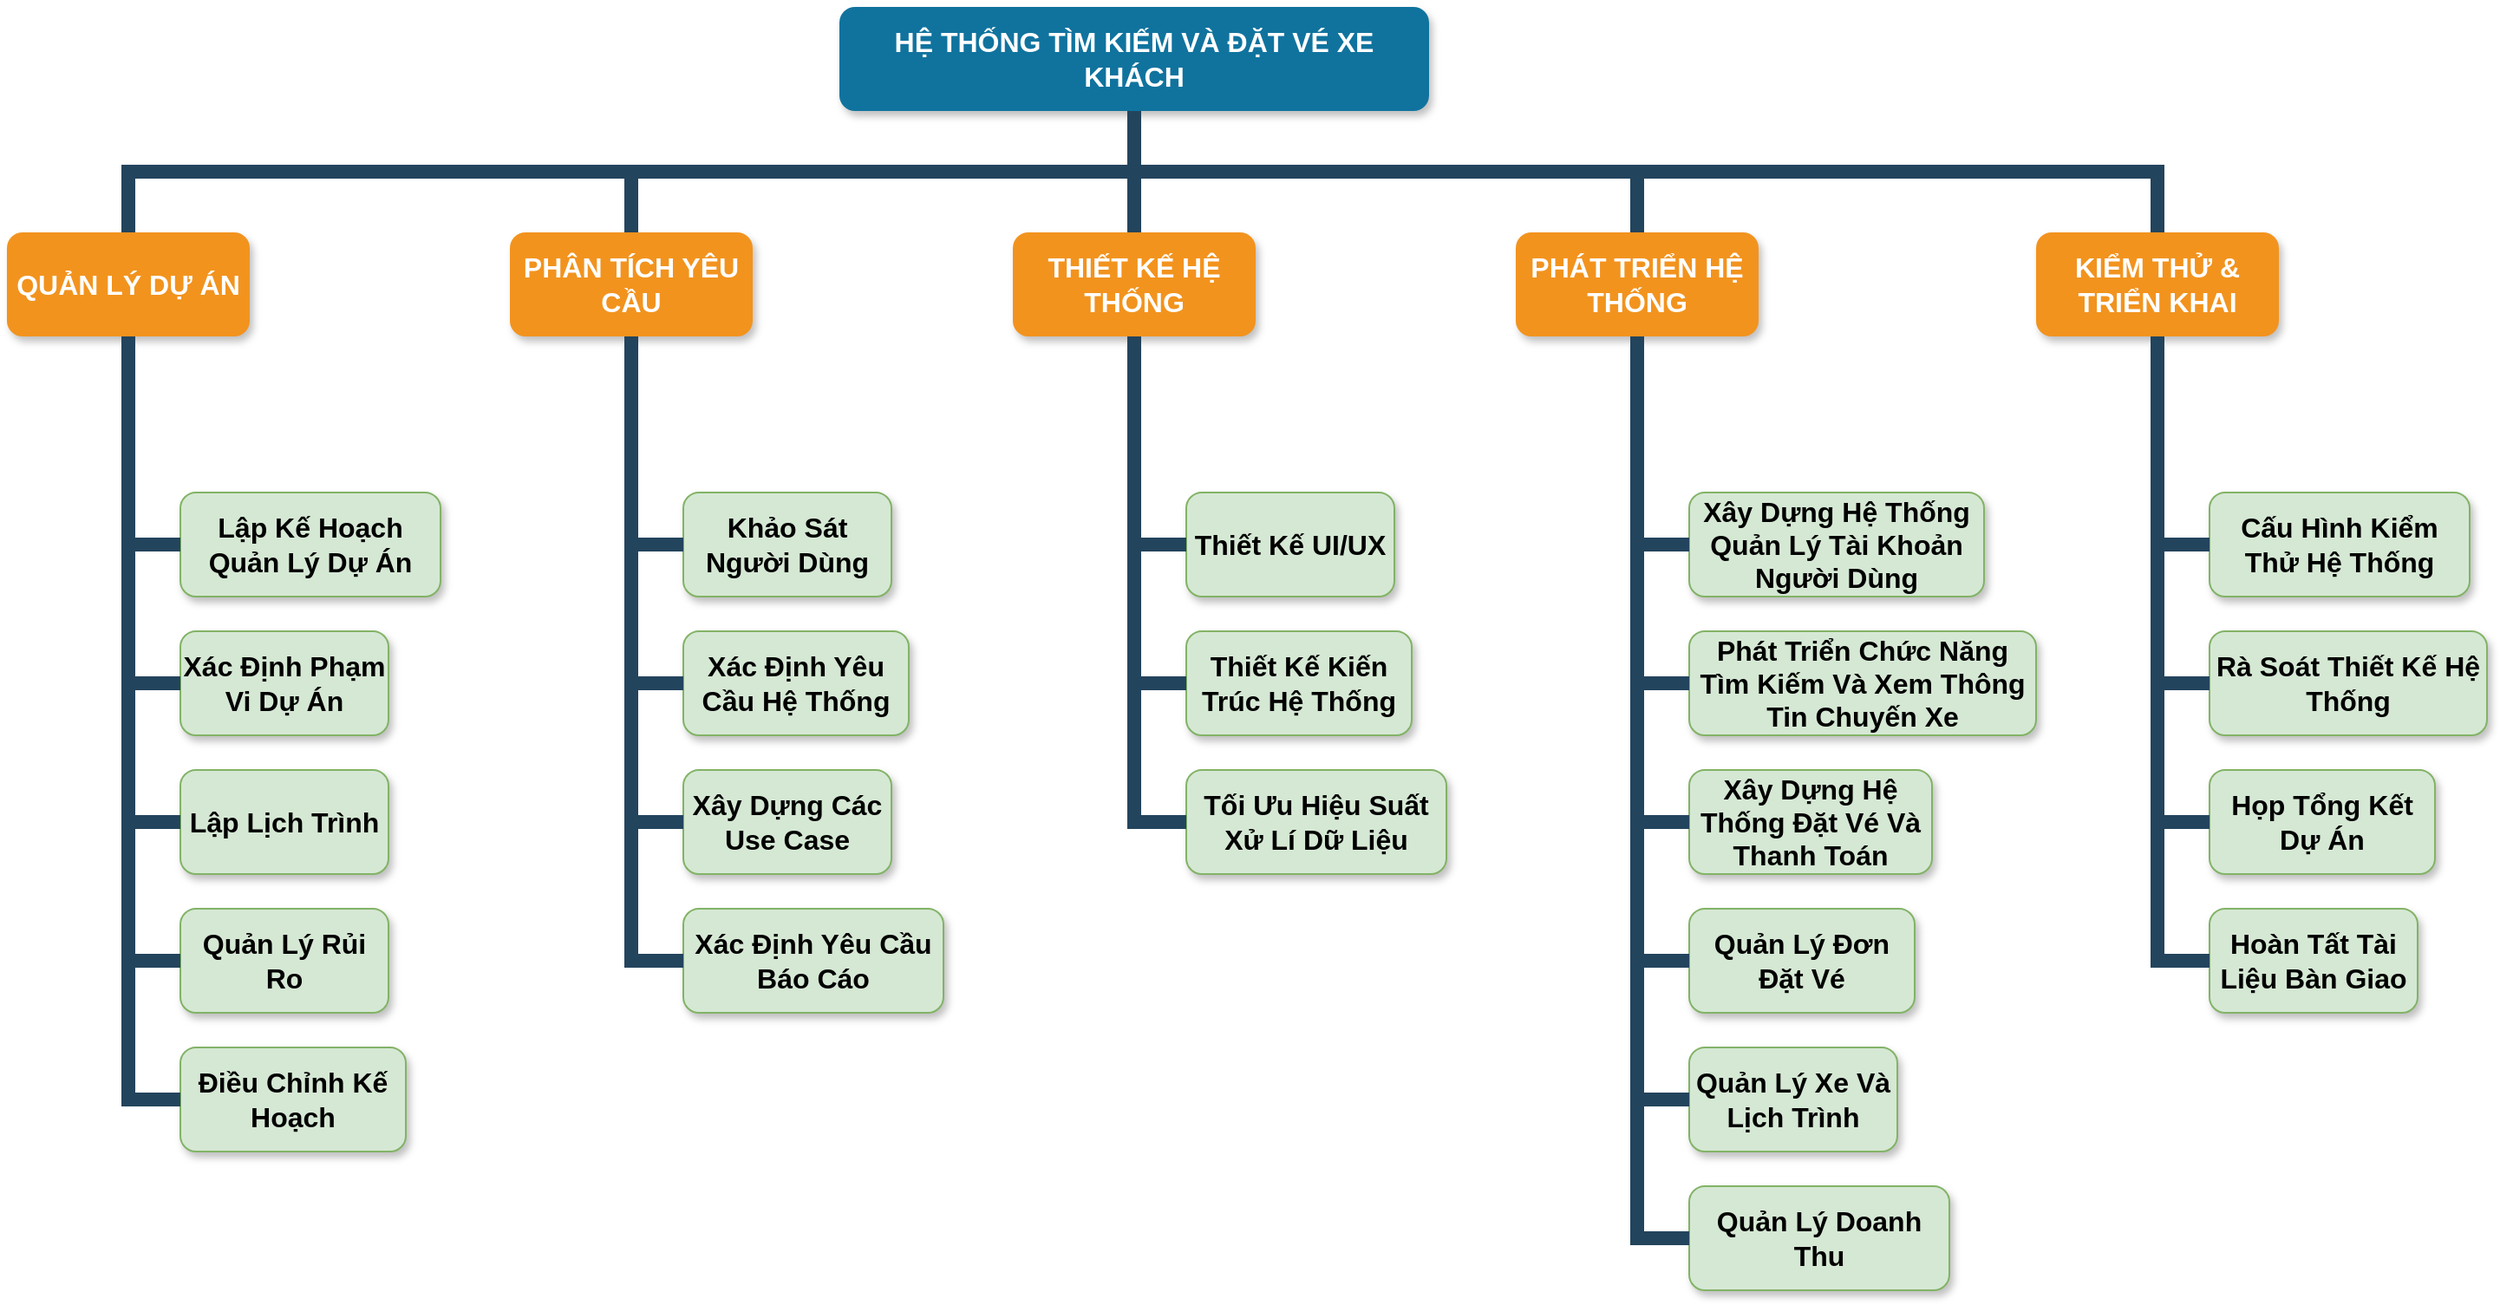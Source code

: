 <mxfile version="26.1.0">
  <diagram name="Page-1" id="64c3da0e-402f-94eb-ee01-a36477274f13">
    <mxGraphModel dx="1615" dy="857" grid="1" gridSize="10" guides="1" tooltips="1" connect="1" arrows="1" fold="1" page="1" pageScale="1" pageWidth="1169" pageHeight="826" background="none" math="0" shadow="0">
      <root>
        <mxCell id="0" />
        <mxCell id="1" parent="0" />
        <mxCell id="2" value="HỆ THỐNG TÌM KIẾM VÀ ĐẶT VÉ XE KHÁCH" style="whiteSpace=wrap;rounded=1;shadow=1;fillColor=#10739E;strokeColor=none;fontColor=#FFFFFF;fontStyle=1;fontSize=16;fontFamily=Helvetica;" parent="1" vertex="1">
          <mxGeometry x="800" y="40" width="340" height="60" as="geometry" />
        </mxCell>
        <mxCell id="3" value="QUẢN LÝ DỰ ÁN" style="whiteSpace=wrap;rounded=1;fillColor=#F2931E;strokeColor=none;shadow=1;fontColor=#FFFFFF;fontStyle=1;fontSize=16;fontFamily=Helvetica;" parent="1" vertex="1">
          <mxGeometry x="320" y="170.0" width="140" height="60" as="geometry" />
        </mxCell>
        <mxCell id="4" value="PHÂN TÍCH YÊU CẦU" style="whiteSpace=wrap;rounded=1;fillColor=#F2931E;strokeColor=none;shadow=1;fontColor=#FFFFFF;fontStyle=1;fontSize=16;fontFamily=Helvetica;" parent="1" vertex="1">
          <mxGeometry x="610" y="170.0" width="140" height="60" as="geometry" />
        </mxCell>
        <mxCell id="6" value="THIẾT KẾ HỆ THỐNG" style="whiteSpace=wrap;rounded=1;fillColor=#F2931E;strokeColor=none;shadow=1;fontColor=#FFFFFF;fontStyle=1;fontSize=16;fontFamily=Helvetica;" parent="1" vertex="1">
          <mxGeometry x="900" y="170.0" width="140" height="60" as="geometry" />
        </mxCell>
        <mxCell id="7" value="PHÁT TRIỂN HỆ THỐNG" style="whiteSpace=wrap;rounded=1;fillColor=#F2931E;strokeColor=none;shadow=1;fontColor=#FFFFFF;fontStyle=1;fontSize=16;fontFamily=Helvetica;" parent="1" vertex="1">
          <mxGeometry x="1190" y="170.0" width="140" height="60" as="geometry" />
        </mxCell>
        <mxCell id="8" value="KIỂM THỬ &amp; TRIỂN KHAI" style="whiteSpace=wrap;rounded=1;fillColor=#F2931E;strokeColor=none;shadow=1;fontColor=#FFFFFF;fontStyle=1;fontSize=16;fontFamily=Helvetica;" parent="1" vertex="1">
          <mxGeometry x="1490" y="170.0" width="140" height="60" as="geometry" />
        </mxCell>
        <mxCell id="23" value="Lập Kế Hoạch Quản Lý Dự Án" style="whiteSpace=wrap;rounded=1;fillColor=#d5e8d4;strokeColor=#82b366;shadow=1;fontStyle=1;fontSize=16;fontFamily=Helvetica;" parent="1" vertex="1">
          <mxGeometry x="420" y="320" width="150" height="60" as="geometry" />
        </mxCell>
        <mxCell id="24" value="Xác Định Phạm Vi Dự Án" style="whiteSpace=wrap;rounded=1;fillColor=#d5e8d4;strokeColor=#82b366;shadow=1;fontStyle=1;fontSize=16;fontFamily=Helvetica;" parent="1" vertex="1">
          <mxGeometry x="420.0" y="400.0" width="120" height="60" as="geometry" />
        </mxCell>
        <mxCell id="25" value="Lập Lịch Trình" style="whiteSpace=wrap;rounded=1;fillColor=#d5e8d4;strokeColor=#82b366;shadow=1;fontStyle=1;fontSize=16;fontFamily=Helvetica;" parent="1" vertex="1">
          <mxGeometry x="420.0" y="480.0" width="120" height="60" as="geometry" />
        </mxCell>
        <mxCell id="26" value="Quản Lý Rủi Ro" style="whiteSpace=wrap;rounded=1;fillColor=#d5e8d4;strokeColor=#82b366;shadow=1;fontStyle=1;fontSize=16;fontFamily=Helvetica;" parent="1" vertex="1">
          <mxGeometry x="420.0" y="560.0" width="120" height="60" as="geometry" />
        </mxCell>
        <mxCell id="27" value="Điều Chỉnh Kế Hoạch" style="whiteSpace=wrap;rounded=1;fillColor=#d5e8d4;strokeColor=#82b366;shadow=1;fontStyle=1;fontSize=16;fontFamily=Helvetica;" parent="1" vertex="1">
          <mxGeometry x="420" y="640" width="130" height="60" as="geometry" />
        </mxCell>
        <mxCell id="103" value="" style="edgeStyle=elbowEdgeStyle;elbow=vertical;rounded=0;fontColor=#000000;endArrow=none;endFill=0;strokeWidth=8;strokeColor=#23445D;fontSize=16;fontStyle=1;fontFamily=Helvetica;" parent="1" source="3" edge="1">
          <mxGeometry width="100" height="100" relative="1" as="geometry">
            <mxPoint x="180" y="290" as="sourcePoint" />
            <mxPoint x="390" y="300" as="targetPoint" />
          </mxGeometry>
        </mxCell>
        <mxCell id="105" value="" style="edgeStyle=elbowEdgeStyle;elbow=horizontal;rounded=0;fontColor=#000000;endArrow=none;endFill=0;strokeWidth=8;strokeColor=#23445D;exitX=0.5;exitY=1;exitDx=0;exitDy=0;fontSize=16;fontStyle=1;fontFamily=Helvetica;" parent="1" source="3" target="23" edge="1">
          <mxGeometry width="100" height="100" relative="1" as="geometry">
            <mxPoint x="410" y="300.0" as="sourcePoint" />
            <mxPoint x="450" y="350" as="targetPoint" />
            <Array as="points">
              <mxPoint x="390" y="350" />
            </Array>
          </mxGeometry>
        </mxCell>
        <mxCell id="106" value="" style="edgeStyle=elbowEdgeStyle;elbow=horizontal;rounded=0;fontColor=#000000;endArrow=none;endFill=0;strokeWidth=8;strokeColor=#23445D;exitX=0.5;exitY=1;exitDx=0;exitDy=0;fontSize=16;fontStyle=1;fontFamily=Helvetica;" parent="1" source="3" target="24" edge="1">
          <mxGeometry width="100" height="100" relative="1" as="geometry">
            <mxPoint x="410" y="300.0" as="sourcePoint" />
            <mxPoint x="420" y="410" as="targetPoint" />
            <Array as="points">
              <mxPoint x="390" y="370" />
            </Array>
          </mxGeometry>
        </mxCell>
        <mxCell id="107" value="" style="edgeStyle=elbowEdgeStyle;elbow=horizontal;rounded=0;fontColor=#000000;endArrow=none;endFill=0;strokeWidth=8;strokeColor=#23445D;exitX=0.5;exitY=1;exitDx=0;exitDy=0;fontSize=16;fontStyle=1;fontFamily=Helvetica;" parent="1" source="3" target="27" edge="1">
          <mxGeometry width="100" height="100" relative="1" as="geometry">
            <mxPoint x="410" y="300.0" as="sourcePoint" />
            <mxPoint x="420" y="410" as="targetPoint" />
            <Array as="points">
              <mxPoint x="390" y="510" />
            </Array>
          </mxGeometry>
        </mxCell>
        <mxCell id="109" value="" style="edgeStyle=elbowEdgeStyle;elbow=horizontal;rounded=0;fontColor=#000000;endArrow=none;endFill=0;strokeWidth=8;strokeColor=#23445D;exitX=0.5;exitY=1;exitDx=0;exitDy=0;fontSize=16;fontStyle=1;fontFamily=Helvetica;" parent="1" source="3" target="26" edge="1">
          <mxGeometry width="100" height="100" relative="1" as="geometry">
            <mxPoint x="410" y="300.0" as="sourcePoint" />
            <mxPoint x="440" y="430" as="targetPoint" />
            <Array as="points">
              <mxPoint x="390" y="380" />
            </Array>
          </mxGeometry>
        </mxCell>
        <mxCell id="110" value="" style="edgeStyle=elbowEdgeStyle;elbow=horizontal;rounded=0;fontColor=#000000;endArrow=none;endFill=0;strokeWidth=8;strokeColor=#23445D;fontSize=16;fontStyle=1;fontFamily=Helvetica;" parent="1" target="25" edge="1">
          <mxGeometry width="100" height="100" relative="1" as="geometry">
            <mxPoint x="390" y="230" as="sourcePoint" />
            <mxPoint x="450" y="440" as="targetPoint" />
            <Array as="points">
              <mxPoint x="390" y="400" />
            </Array>
          </mxGeometry>
        </mxCell>
        <mxCell id="229" value="" style="edgeStyle=elbowEdgeStyle;elbow=vertical;rounded=0;fontColor=#000000;endArrow=none;endFill=0;strokeWidth=8;strokeColor=#23445D;fontSize=16;fontStyle=1;fontFamily=Helvetica;" parent="1" source="2" target="3" edge="1">
          <mxGeometry width="100" height="100" relative="1" as="geometry">
            <mxPoint x="540" y="140" as="sourcePoint" />
            <mxPoint x="640" y="40" as="targetPoint" />
          </mxGeometry>
        </mxCell>
        <mxCell id="230" value="" style="edgeStyle=elbowEdgeStyle;elbow=vertical;rounded=0;fontColor=#000000;endArrow=none;endFill=0;strokeWidth=8;strokeColor=#23445D;fontSize=16;fontStyle=1;fontFamily=Helvetica;" parent="1" source="2" target="4" edge="1">
          <mxGeometry width="100" height="100" relative="1" as="geometry">
            <mxPoint x="550" y="150" as="sourcePoint" />
            <mxPoint x="650" y="50" as="targetPoint" />
          </mxGeometry>
        </mxCell>
        <mxCell id="231" value="" style="edgeStyle=elbowEdgeStyle;elbow=vertical;rounded=0;fontColor=#000000;endArrow=none;endFill=0;strokeWidth=8;strokeColor=#23445D;fontSize=16;fontStyle=1;fontFamily=Helvetica;" parent="1" source="2" target="6" edge="1">
          <mxGeometry width="100" height="100" relative="1" as="geometry">
            <mxPoint x="560" y="160" as="sourcePoint" />
            <mxPoint x="660" y="60" as="targetPoint" />
          </mxGeometry>
        </mxCell>
        <mxCell id="232" value="" style="edgeStyle=elbowEdgeStyle;elbow=vertical;rounded=0;fontColor=#000000;endArrow=none;endFill=0;strokeWidth=8;strokeColor=#23445D;fontSize=16;fontStyle=1;fontFamily=Helvetica;" parent="1" source="2" target="7" edge="1">
          <mxGeometry width="100" height="100" relative="1" as="geometry">
            <mxPoint x="570" y="170" as="sourcePoint" />
            <mxPoint x="670" y="70" as="targetPoint" />
          </mxGeometry>
        </mxCell>
        <mxCell id="233" value="" style="edgeStyle=elbowEdgeStyle;elbow=vertical;rounded=0;fontColor=#000000;endArrow=none;endFill=0;strokeWidth=8;strokeColor=#23445D;fontSize=16;fontStyle=1;fontFamily=Helvetica;" parent="1" source="2" target="8" edge="1">
          <mxGeometry width="100" height="100" relative="1" as="geometry">
            <mxPoint x="580" y="180" as="sourcePoint" />
            <mxPoint x="680" y="80" as="targetPoint" />
          </mxGeometry>
        </mxCell>
        <mxCell id="sYwMIt4QZfdmsy1AFqIN-235" style="edgeStyle=orthogonalEdgeStyle;rounded=0;orthogonalLoop=1;jettySize=auto;html=1;exitX=0.5;exitY=1;exitDx=0;exitDy=0;fontSize=16;fontStyle=1;fontFamily=Helvetica;" edge="1" parent="1" source="2" target="2">
          <mxGeometry relative="1" as="geometry" />
        </mxCell>
        <mxCell id="sYwMIt4QZfdmsy1AFqIN-241" value="Khảo Sát Người Dùng" style="whiteSpace=wrap;rounded=1;fillColor=#d5e8d4;strokeColor=#82b366;shadow=1;fontStyle=1;fontSize=16;fontFamily=Helvetica;" vertex="1" parent="1">
          <mxGeometry x="710" y="320.0" width="120" height="60" as="geometry" />
        </mxCell>
        <mxCell id="sYwMIt4QZfdmsy1AFqIN-242" value="Xác Định Yêu Cầu Hệ Thống" style="whiteSpace=wrap;rounded=1;fillColor=#d5e8d4;strokeColor=#82b366;shadow=1;fontStyle=1;fontSize=16;fontFamily=Helvetica;" vertex="1" parent="1">
          <mxGeometry x="710" y="400" width="130" height="60" as="geometry" />
        </mxCell>
        <mxCell id="sYwMIt4QZfdmsy1AFqIN-243" value="Xây Dựng Các Use Case" style="whiteSpace=wrap;rounded=1;fillColor=#d5e8d4;strokeColor=#82b366;shadow=1;fontStyle=1;fontSize=16;fontFamily=Helvetica;" vertex="1" parent="1">
          <mxGeometry x="710" y="480.0" width="120" height="60" as="geometry" />
        </mxCell>
        <mxCell id="sYwMIt4QZfdmsy1AFqIN-244" value="Xác Định Yêu Cầu Báo Cáo" style="whiteSpace=wrap;rounded=1;fillColor=#d5e8d4;strokeColor=#82b366;shadow=1;fontStyle=1;fontSize=16;fontFamily=Helvetica;" vertex="1" parent="1">
          <mxGeometry x="710" y="560" width="150" height="60" as="geometry" />
        </mxCell>
        <mxCell id="sYwMIt4QZfdmsy1AFqIN-246" value="" style="edgeStyle=elbowEdgeStyle;elbow=vertical;rounded=0;fontColor=#000000;endArrow=none;endFill=0;strokeWidth=8;strokeColor=#23445D;fontSize=16;fontStyle=1;fontFamily=Helvetica;" edge="1" parent="1">
          <mxGeometry width="100" height="100" relative="1" as="geometry">
            <mxPoint x="680" y="230" as="sourcePoint" />
            <mxPoint x="680" y="300" as="targetPoint" />
          </mxGeometry>
        </mxCell>
        <mxCell id="sYwMIt4QZfdmsy1AFqIN-247" value="" style="edgeStyle=elbowEdgeStyle;elbow=horizontal;rounded=0;fontColor=#000000;endArrow=none;endFill=0;strokeWidth=8;strokeColor=#23445D;exitX=0.5;exitY=1;exitDx=0;exitDy=0;fontSize=16;fontStyle=1;fontFamily=Helvetica;" edge="1" parent="1" target="sYwMIt4QZfdmsy1AFqIN-241">
          <mxGeometry width="100" height="100" relative="1" as="geometry">
            <mxPoint x="680" y="230" as="sourcePoint" />
            <mxPoint x="740" y="350" as="targetPoint" />
            <Array as="points">
              <mxPoint x="680" y="350" />
            </Array>
          </mxGeometry>
        </mxCell>
        <mxCell id="sYwMIt4QZfdmsy1AFqIN-248" value="" style="edgeStyle=elbowEdgeStyle;elbow=horizontal;rounded=0;fontColor=#000000;endArrow=none;endFill=0;strokeWidth=8;strokeColor=#23445D;exitX=0.5;exitY=1;exitDx=0;exitDy=0;fontSize=16;fontStyle=1;fontFamily=Helvetica;" edge="1" parent="1" target="sYwMIt4QZfdmsy1AFqIN-242">
          <mxGeometry width="100" height="100" relative="1" as="geometry">
            <mxPoint x="680" y="230" as="sourcePoint" />
            <mxPoint x="710" y="410" as="targetPoint" />
            <Array as="points">
              <mxPoint x="680" y="370" />
            </Array>
          </mxGeometry>
        </mxCell>
        <mxCell id="sYwMIt4QZfdmsy1AFqIN-250" value="" style="edgeStyle=elbowEdgeStyle;elbow=horizontal;rounded=0;fontColor=#000000;endArrow=none;endFill=0;strokeWidth=8;strokeColor=#23445D;exitX=0.5;exitY=1;exitDx=0;exitDy=0;fontSize=16;fontStyle=1;fontFamily=Helvetica;" edge="1" parent="1" target="sYwMIt4QZfdmsy1AFqIN-244">
          <mxGeometry width="100" height="100" relative="1" as="geometry">
            <mxPoint x="680" y="230" as="sourcePoint" />
            <mxPoint x="730" y="430" as="targetPoint" />
            <Array as="points">
              <mxPoint x="680" y="380" />
            </Array>
          </mxGeometry>
        </mxCell>
        <mxCell id="sYwMIt4QZfdmsy1AFqIN-251" value="" style="edgeStyle=elbowEdgeStyle;elbow=horizontal;rounded=0;fontColor=#000000;endArrow=none;endFill=0;strokeWidth=8;strokeColor=#23445D;fontSize=16;fontStyle=1;fontFamily=Helvetica;" edge="1" parent="1" target="sYwMIt4QZfdmsy1AFqIN-243">
          <mxGeometry width="100" height="100" relative="1" as="geometry">
            <mxPoint x="680" y="230" as="sourcePoint" />
            <mxPoint x="740" y="440" as="targetPoint" />
            <Array as="points">
              <mxPoint x="680" y="400" />
            </Array>
          </mxGeometry>
        </mxCell>
        <mxCell id="sYwMIt4QZfdmsy1AFqIN-252" value="Thiết Kế UI/UX" style="whiteSpace=wrap;rounded=1;fillColor=#d5e8d4;strokeColor=#82b366;shadow=1;fontStyle=1;fontSize=16;fontFamily=Helvetica;" vertex="1" parent="1">
          <mxGeometry x="1000" y="320.0" width="120" height="60" as="geometry" />
        </mxCell>
        <mxCell id="sYwMIt4QZfdmsy1AFqIN-253" value="Thiết Kế Kiến Trúc Hệ Thống" style="whiteSpace=wrap;rounded=1;fillColor=#d5e8d4;strokeColor=#82b366;shadow=1;fontStyle=1;fontSize=16;fontFamily=Helvetica;" vertex="1" parent="1">
          <mxGeometry x="1000" y="400" width="130" height="60" as="geometry" />
        </mxCell>
        <mxCell id="sYwMIt4QZfdmsy1AFqIN-254" value="Tối Ưu Hiệu Suất Xử Lí Dữ Liệu" style="whiteSpace=wrap;rounded=1;fillColor=#d5e8d4;strokeColor=#82b366;shadow=1;fontStyle=1;fontSize=16;fontFamily=Helvetica;" vertex="1" parent="1">
          <mxGeometry x="1000" y="480" width="150" height="60" as="geometry" />
        </mxCell>
        <mxCell id="sYwMIt4QZfdmsy1AFqIN-257" value="" style="edgeStyle=elbowEdgeStyle;elbow=vertical;rounded=0;fontColor=#000000;endArrow=none;endFill=0;strokeWidth=8;strokeColor=#23445D;fontSize=16;fontStyle=1;fontFamily=Helvetica;" edge="1" parent="1">
          <mxGeometry width="100" height="100" relative="1" as="geometry">
            <mxPoint x="970" y="230" as="sourcePoint" />
            <mxPoint x="970" y="300" as="targetPoint" />
          </mxGeometry>
        </mxCell>
        <mxCell id="sYwMIt4QZfdmsy1AFqIN-258" value="" style="edgeStyle=elbowEdgeStyle;elbow=horizontal;rounded=0;fontColor=#000000;endArrow=none;endFill=0;strokeWidth=8;strokeColor=#23445D;exitX=0.5;exitY=1;exitDx=0;exitDy=0;fontSize=16;fontStyle=1;fontFamily=Helvetica;" edge="1" parent="1" target="sYwMIt4QZfdmsy1AFqIN-252">
          <mxGeometry width="100" height="100" relative="1" as="geometry">
            <mxPoint x="970" y="230" as="sourcePoint" />
            <mxPoint x="1030" y="350" as="targetPoint" />
            <Array as="points">
              <mxPoint x="970" y="350" />
            </Array>
          </mxGeometry>
        </mxCell>
        <mxCell id="sYwMIt4QZfdmsy1AFqIN-259" value="" style="edgeStyle=elbowEdgeStyle;elbow=horizontal;rounded=0;fontColor=#000000;endArrow=none;endFill=0;strokeWidth=8;strokeColor=#23445D;exitX=0.5;exitY=1;exitDx=0;exitDy=0;fontSize=16;fontStyle=1;fontFamily=Helvetica;" edge="1" parent="1" target="sYwMIt4QZfdmsy1AFqIN-253">
          <mxGeometry width="100" height="100" relative="1" as="geometry">
            <mxPoint x="970" y="230" as="sourcePoint" />
            <mxPoint x="1000" y="410" as="targetPoint" />
            <Array as="points">
              <mxPoint x="970" y="370" />
            </Array>
          </mxGeometry>
        </mxCell>
        <mxCell id="sYwMIt4QZfdmsy1AFqIN-262" value="" style="edgeStyle=elbowEdgeStyle;elbow=horizontal;rounded=0;fontColor=#000000;endArrow=none;endFill=0;strokeWidth=8;strokeColor=#23445D;fontSize=16;fontStyle=1;fontFamily=Helvetica;" edge="1" parent="1" target="sYwMIt4QZfdmsy1AFqIN-254">
          <mxGeometry width="100" height="100" relative="1" as="geometry">
            <mxPoint x="970" y="230" as="sourcePoint" />
            <mxPoint x="1030" y="440" as="targetPoint" />
            <Array as="points">
              <mxPoint x="970" y="400" />
            </Array>
          </mxGeometry>
        </mxCell>
        <mxCell id="sYwMIt4QZfdmsy1AFqIN-263" value="Xây Dựng Hệ Thống Quản Lý Tài Khoản Người Dùng" style="whiteSpace=wrap;rounded=1;fillColor=#d5e8d4;strokeColor=#82b366;shadow=1;fontStyle=1;fontSize=16;fontFamily=Helvetica;" vertex="1" parent="1">
          <mxGeometry x="1290" y="320" width="170" height="60" as="geometry" />
        </mxCell>
        <mxCell id="sYwMIt4QZfdmsy1AFqIN-264" value="Phát Triển Chức Năng Tìm Kiếm Và Xem Thông Tin Chuyến Xe" style="whiteSpace=wrap;rounded=1;fillColor=#d5e8d4;strokeColor=#82b366;shadow=1;fontStyle=1;fontSize=16;fontFamily=Helvetica;" vertex="1" parent="1">
          <mxGeometry x="1290" y="400" width="200" height="60" as="geometry" />
        </mxCell>
        <mxCell id="sYwMIt4QZfdmsy1AFqIN-265" value="Xây Dựng Hệ Thống Đặt Vé Và Thanh Toán" style="whiteSpace=wrap;rounded=1;fillColor=#d5e8d4;strokeColor=#82b366;shadow=1;fontStyle=1;fontSize=16;fontFamily=Helvetica;" vertex="1" parent="1">
          <mxGeometry x="1290" y="480" width="140" height="60" as="geometry" />
        </mxCell>
        <mxCell id="sYwMIt4QZfdmsy1AFqIN-266" value="Quản Lý Đơn Đặt Vé" style="whiteSpace=wrap;rounded=1;fillColor=#d5e8d4;strokeColor=#82b366;shadow=1;fontStyle=1;fontSize=16;fontFamily=Helvetica;" vertex="1" parent="1">
          <mxGeometry x="1290" y="560" width="130" height="60" as="geometry" />
        </mxCell>
        <mxCell id="sYwMIt4QZfdmsy1AFqIN-267" value="Quản Lý Xe Và Lịch Trình" style="whiteSpace=wrap;rounded=1;fillColor=#d5e8d4;strokeColor=#82b366;shadow=1;fontStyle=1;fontSize=16;fontFamily=Helvetica;" vertex="1" parent="1">
          <mxGeometry x="1290.0" y="640.0" width="120" height="60" as="geometry" />
        </mxCell>
        <mxCell id="sYwMIt4QZfdmsy1AFqIN-268" value="" style="edgeStyle=elbowEdgeStyle;elbow=vertical;rounded=0;fontColor=#000000;endArrow=none;endFill=0;strokeWidth=8;strokeColor=#23445D;fontSize=16;fontStyle=1;fontFamily=Helvetica;" edge="1" parent="1">
          <mxGeometry width="100" height="100" relative="1" as="geometry">
            <mxPoint x="1260" y="230" as="sourcePoint" />
            <mxPoint x="1260" y="300" as="targetPoint" />
          </mxGeometry>
        </mxCell>
        <mxCell id="sYwMIt4QZfdmsy1AFqIN-269" value="" style="edgeStyle=elbowEdgeStyle;elbow=horizontal;rounded=0;fontColor=#000000;endArrow=none;endFill=0;strokeWidth=8;strokeColor=#23445D;exitX=0.5;exitY=1;exitDx=0;exitDy=0;fontSize=16;fontStyle=1;fontFamily=Helvetica;" edge="1" parent="1" target="sYwMIt4QZfdmsy1AFqIN-263">
          <mxGeometry width="100" height="100" relative="1" as="geometry">
            <mxPoint x="1260" y="230" as="sourcePoint" />
            <mxPoint x="1320" y="350" as="targetPoint" />
            <Array as="points">
              <mxPoint x="1260" y="350" />
            </Array>
          </mxGeometry>
        </mxCell>
        <mxCell id="sYwMIt4QZfdmsy1AFqIN-270" value="" style="edgeStyle=elbowEdgeStyle;elbow=horizontal;rounded=0;fontColor=#000000;endArrow=none;endFill=0;strokeWidth=8;strokeColor=#23445D;exitX=0.5;exitY=1;exitDx=0;exitDy=0;fontSize=16;fontStyle=1;fontFamily=Helvetica;" edge="1" parent="1" target="sYwMIt4QZfdmsy1AFqIN-264">
          <mxGeometry width="100" height="100" relative="1" as="geometry">
            <mxPoint x="1260" y="230" as="sourcePoint" />
            <mxPoint x="1290" y="410" as="targetPoint" />
            <Array as="points">
              <mxPoint x="1260" y="370" />
            </Array>
          </mxGeometry>
        </mxCell>
        <mxCell id="sYwMIt4QZfdmsy1AFqIN-271" value="" style="edgeStyle=elbowEdgeStyle;elbow=horizontal;rounded=0;fontColor=#000000;endArrow=none;endFill=0;strokeWidth=8;strokeColor=#23445D;exitX=0.5;exitY=1;exitDx=0;exitDy=0;fontSize=16;fontStyle=1;fontFamily=Helvetica;" edge="1" parent="1" target="sYwMIt4QZfdmsy1AFqIN-267">
          <mxGeometry width="100" height="100" relative="1" as="geometry">
            <mxPoint x="1260" y="230" as="sourcePoint" />
            <mxPoint x="1290" y="410" as="targetPoint" />
            <Array as="points">
              <mxPoint x="1260" y="510" />
            </Array>
          </mxGeometry>
        </mxCell>
        <mxCell id="sYwMIt4QZfdmsy1AFqIN-272" value="" style="edgeStyle=elbowEdgeStyle;elbow=horizontal;rounded=0;fontColor=#000000;endArrow=none;endFill=0;strokeWidth=8;strokeColor=#23445D;exitX=0.5;exitY=1;exitDx=0;exitDy=0;fontSize=16;fontStyle=1;fontFamily=Helvetica;" edge="1" parent="1" target="sYwMIt4QZfdmsy1AFqIN-266">
          <mxGeometry width="100" height="100" relative="1" as="geometry">
            <mxPoint x="1260" y="230" as="sourcePoint" />
            <mxPoint x="1310" y="430" as="targetPoint" />
            <Array as="points">
              <mxPoint x="1260" y="380" />
            </Array>
          </mxGeometry>
        </mxCell>
        <mxCell id="sYwMIt4QZfdmsy1AFqIN-273" value="" style="edgeStyle=elbowEdgeStyle;elbow=horizontal;rounded=0;fontColor=#000000;endArrow=none;endFill=0;strokeWidth=8;strokeColor=#23445D;fontSize=16;fontStyle=1;fontFamily=Helvetica;" edge="1" parent="1" target="sYwMIt4QZfdmsy1AFqIN-265">
          <mxGeometry width="100" height="100" relative="1" as="geometry">
            <mxPoint x="1260" y="230" as="sourcePoint" />
            <mxPoint x="1320" y="440" as="targetPoint" />
            <Array as="points">
              <mxPoint x="1260" y="400" />
            </Array>
          </mxGeometry>
        </mxCell>
        <mxCell id="sYwMIt4QZfdmsy1AFqIN-274" value="Quản Lý Doanh Thu" style="whiteSpace=wrap;rounded=1;fillColor=#d5e8d4;strokeColor=#82b366;shadow=1;fontStyle=1;fontSize=16;fontFamily=Helvetica;" vertex="1" parent="1">
          <mxGeometry x="1290" y="720" width="150" height="60" as="geometry" />
        </mxCell>
        <mxCell id="sYwMIt4QZfdmsy1AFqIN-285" value="Cấu Hình Kiểm Thử Hệ Thống" style="whiteSpace=wrap;rounded=1;fillColor=#d5e8d4;strokeColor=#82b366;shadow=1;fontStyle=1;fontSize=16;fontFamily=Helvetica;" vertex="1" parent="1">
          <mxGeometry x="1590" y="320" width="150" height="60" as="geometry" />
        </mxCell>
        <mxCell id="sYwMIt4QZfdmsy1AFqIN-286" value="Rà Soát Thiết Kế Hệ Thống" style="whiteSpace=wrap;rounded=1;fillColor=#d5e8d4;strokeColor=#82b366;shadow=1;fontStyle=1;fontSize=16;fontFamily=Helvetica;" vertex="1" parent="1">
          <mxGeometry x="1590" y="400" width="160" height="60" as="geometry" />
        </mxCell>
        <mxCell id="sYwMIt4QZfdmsy1AFqIN-287" value="Họp Tổng Kết Dự Án" style="whiteSpace=wrap;rounded=1;fillColor=#d5e8d4;strokeColor=#82b366;shadow=1;fontStyle=1;fontSize=16;fontFamily=Helvetica;" vertex="1" parent="1">
          <mxGeometry x="1590" y="480" width="130" height="60" as="geometry" />
        </mxCell>
        <mxCell id="sYwMIt4QZfdmsy1AFqIN-288" value="Hoàn Tất Tài Liệu Bàn Giao" style="whiteSpace=wrap;rounded=1;fillColor=#d5e8d4;strokeColor=#82b366;shadow=1;fontStyle=1;fontSize=16;fontFamily=Helvetica;" vertex="1" parent="1">
          <mxGeometry x="1590.0" y="560.0" width="120" height="60" as="geometry" />
        </mxCell>
        <mxCell id="sYwMIt4QZfdmsy1AFqIN-290" value="" style="edgeStyle=elbowEdgeStyle;elbow=vertical;rounded=0;fontColor=#000000;endArrow=none;endFill=0;strokeWidth=8;strokeColor=#23445D;fontSize=16;fontStyle=1;fontFamily=Helvetica;" edge="1" parent="1">
          <mxGeometry width="100" height="100" relative="1" as="geometry">
            <mxPoint x="1560" y="230" as="sourcePoint" />
            <mxPoint x="1560" y="300" as="targetPoint" />
          </mxGeometry>
        </mxCell>
        <mxCell id="sYwMIt4QZfdmsy1AFqIN-291" value="" style="edgeStyle=elbowEdgeStyle;elbow=horizontal;rounded=0;fontColor=#000000;endArrow=none;endFill=0;strokeWidth=8;strokeColor=#23445D;exitX=0.5;exitY=1;exitDx=0;exitDy=0;fontSize=16;fontStyle=1;fontFamily=Helvetica;" edge="1" parent="1" target="sYwMIt4QZfdmsy1AFqIN-285">
          <mxGeometry width="100" height="100" relative="1" as="geometry">
            <mxPoint x="1560" y="230" as="sourcePoint" />
            <mxPoint x="1620" y="350" as="targetPoint" />
            <Array as="points">
              <mxPoint x="1560" y="350" />
            </Array>
          </mxGeometry>
        </mxCell>
        <mxCell id="sYwMIt4QZfdmsy1AFqIN-292" value="" style="edgeStyle=elbowEdgeStyle;elbow=horizontal;rounded=0;fontColor=#000000;endArrow=none;endFill=0;strokeWidth=8;strokeColor=#23445D;exitX=0.5;exitY=1;exitDx=0;exitDy=0;fontSize=16;fontStyle=1;fontFamily=Helvetica;" edge="1" parent="1" target="sYwMIt4QZfdmsy1AFqIN-286">
          <mxGeometry width="100" height="100" relative="1" as="geometry">
            <mxPoint x="1560" y="230" as="sourcePoint" />
            <mxPoint x="1590" y="410" as="targetPoint" />
            <Array as="points">
              <mxPoint x="1560" y="370" />
            </Array>
          </mxGeometry>
        </mxCell>
        <mxCell id="sYwMIt4QZfdmsy1AFqIN-294" value="" style="edgeStyle=elbowEdgeStyle;elbow=horizontal;rounded=0;fontColor=#000000;endArrow=none;endFill=0;strokeWidth=8;strokeColor=#23445D;exitX=0.5;exitY=1;exitDx=0;exitDy=0;fontSize=16;fontStyle=1;fontFamily=Helvetica;" edge="1" parent="1" target="sYwMIt4QZfdmsy1AFqIN-288">
          <mxGeometry width="100" height="100" relative="1" as="geometry">
            <mxPoint x="1560" y="230" as="sourcePoint" />
            <mxPoint x="1610" y="430" as="targetPoint" />
            <Array as="points">
              <mxPoint x="1560" y="380" />
            </Array>
          </mxGeometry>
        </mxCell>
        <mxCell id="sYwMIt4QZfdmsy1AFqIN-295" value="" style="edgeStyle=elbowEdgeStyle;elbow=horizontal;rounded=0;fontColor=#000000;endArrow=none;endFill=0;strokeWidth=8;strokeColor=#23445D;fontSize=16;fontStyle=1;fontFamily=Helvetica;" edge="1" parent="1" target="sYwMIt4QZfdmsy1AFqIN-287">
          <mxGeometry width="100" height="100" relative="1" as="geometry">
            <mxPoint x="1560" y="230" as="sourcePoint" />
            <mxPoint x="1620" y="440" as="targetPoint" />
            <Array as="points">
              <mxPoint x="1560" y="400" />
            </Array>
          </mxGeometry>
        </mxCell>
        <mxCell id="sYwMIt4QZfdmsy1AFqIN-296" value="" style="edgeStyle=elbowEdgeStyle;elbow=horizontal;rounded=0;fontColor=#000000;endArrow=none;endFill=0;strokeWidth=8;strokeColor=#23445D;exitX=0.5;exitY=1;exitDx=0;exitDy=0;fontSize=16;fontStyle=1;fontFamily=Helvetica;" edge="1" parent="1">
          <mxGeometry width="100" height="100" relative="1" as="geometry">
            <mxPoint x="1260" y="310" as="sourcePoint" />
            <mxPoint x="1290" y="750" as="targetPoint" />
            <Array as="points">
              <mxPoint x="1260" y="590" />
            </Array>
          </mxGeometry>
        </mxCell>
      </root>
    </mxGraphModel>
  </diagram>
</mxfile>
